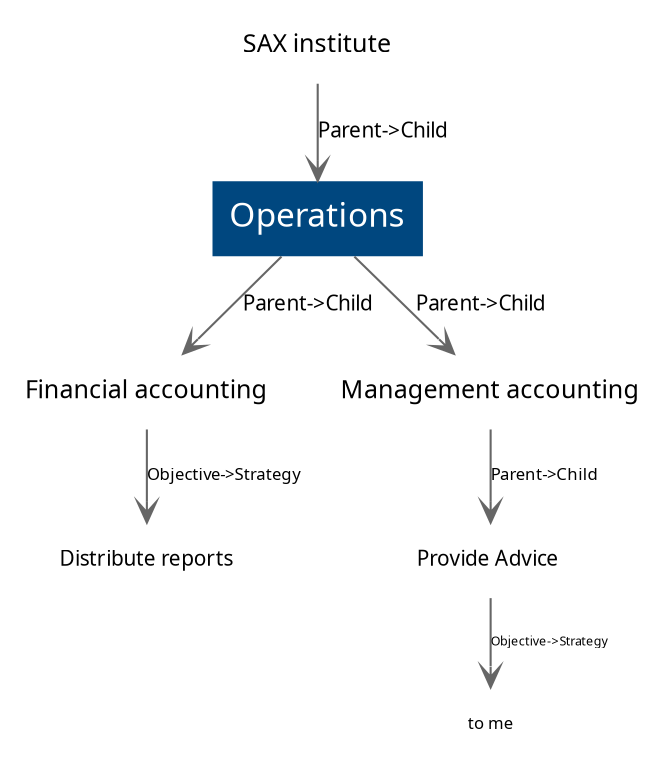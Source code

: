 digraph G { 
edge [color="#666666", arrowhead="open", fontname="Trebuchet MS"] 
node [shape=plaintext, fontname="Trebuchet MS"]
n14 [URL="/nodes/14",  label="Operations", fontsize="16", style=filled fillcolor="#00477f", fontcolor="White"]
n13 [URL="/nodes/13",  label="SAX institute", fontsize="12"]
n15 [URL="/nodes/15",  label="Financial accounting", fontsize="12"]
n18 [URL="/nodes/18",  label="Distribute reports", fontsize="10"]
n16 [URL="/nodes/16",  label="Management accounting", fontsize="12"]
n17 [URL="/nodes/17",  label="Provide Advice ", fontsize="10"]
n20 [URL="/nodes/20",  label="to me", fontsize="8"]
n13 -> n14 [URL="/edges/16",  label="Parent->Child", fontsize="10"]
n14 -> n15 [URL="/edges/17",  label="Parent->Child", fontsize="10"]
n15 -> n18 [URL="/edges/20",  label="Objective->Strategy", fontsize="8"]
n14 -> n16 [URL="/edges/18",  label="Parent->Child", fontsize="10"]
n16 -> n17 [URL="/edges/19",  label="Parent->Child", fontsize="8"]
n17 -> n20 [URL="/edges/25",  label="Objective->Strategy", fontsize="6"]
  }